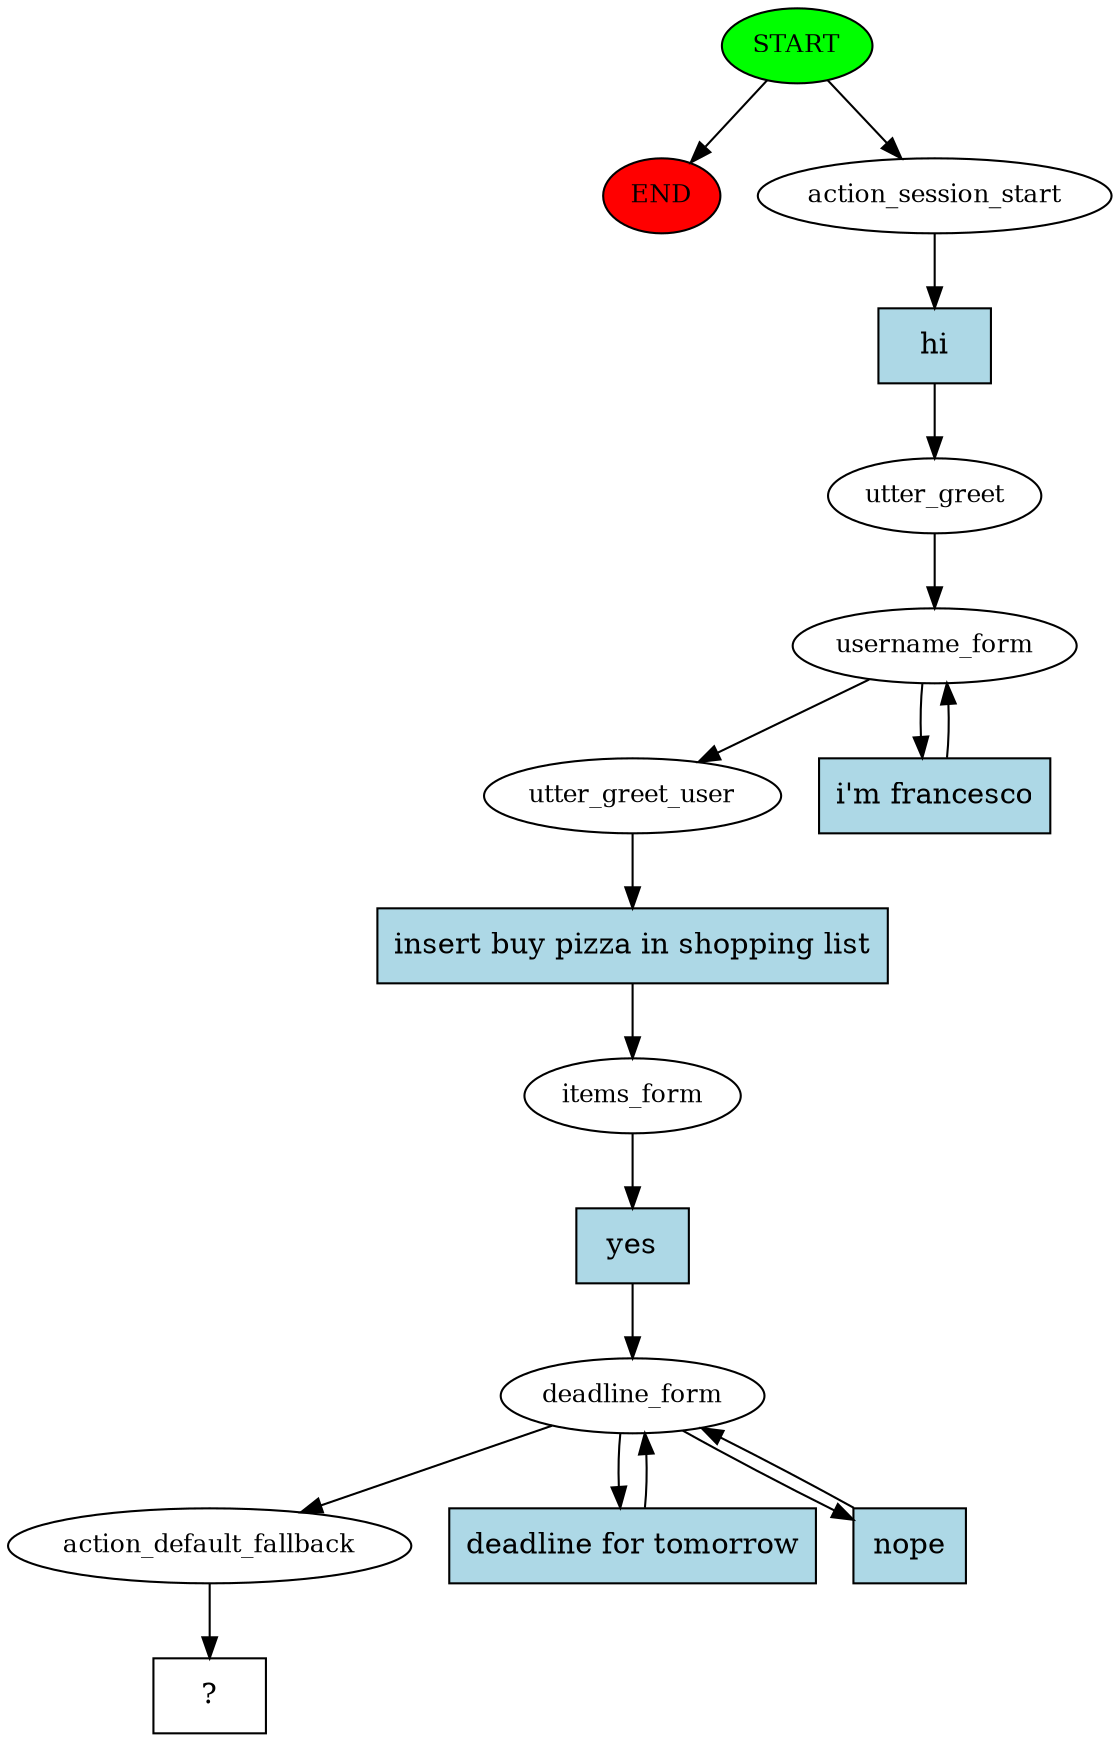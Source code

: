 digraph  {
0 [class="start active", fillcolor=green, fontsize=12, label=START, style=filled];
"-1" [class=end, fillcolor=red, fontsize=12, label=END, style=filled];
1 [class=active, fontsize=12, label=action_session_start];
2 [class=active, fontsize=12, label=utter_greet];
3 [class=active, fontsize=12, label=username_form];
5 [class=active, fontsize=12, label=utter_greet_user];
6 [class=active, fontsize=12, label=items_form];
7 [class=active, fontsize=12, label=deadline_form];
10 [class=active, fontsize=12, label=action_default_fallback];
11 [class="intent dashed active", label="  ?  ", shape=rect];
12 [class="intent active", fillcolor=lightblue, label=hi, shape=rect, style=filled];
13 [class="intent active", fillcolor=lightblue, label="i'm francesco", shape=rect, style=filled];
14 [class="intent active", fillcolor=lightblue, label="insert buy pizza in shopping list", shape=rect, style=filled];
15 [class="intent active", fillcolor=lightblue, label=yes, shape=rect, style=filled];
16 [class="intent active", fillcolor=lightblue, label="deadline for tomorrow", shape=rect, style=filled];
17 [class="intent active", fillcolor=lightblue, label=nope, shape=rect, style=filled];
0 -> "-1"  [class="", key=NONE, label=""];
0 -> 1  [class=active, key=NONE, label=""];
1 -> 12  [class=active, key=0];
2 -> 3  [class=active, key=NONE, label=""];
3 -> 5  [class=active, key=NONE, label=""];
3 -> 13  [class=active, key=0];
5 -> 14  [class=active, key=0];
6 -> 15  [class=active, key=0];
7 -> 10  [class=active, key=NONE, label=""];
7 -> 16  [class=active, key=0];
7 -> 17  [class=active, key=0];
10 -> 11  [class=active, key=NONE, label=""];
12 -> 2  [class=active, key=0];
13 -> 3  [class=active, key=0];
14 -> 6  [class=active, key=0];
15 -> 7  [class=active, key=0];
16 -> 7  [class=active, key=0];
17 -> 7  [class=active, key=0];
}
